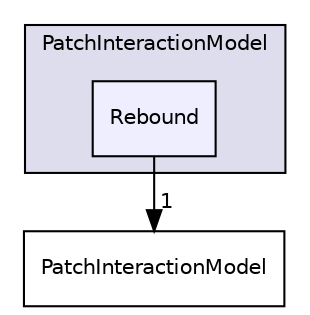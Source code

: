 digraph "src/lagrangian/intermediate/submodels/Kinematic/PatchInteractionModel/Rebound" {
  bgcolor=transparent;
  compound=true
  node [ fontsize="10", fontname="Helvetica"];
  edge [ labelfontsize="10", labelfontname="Helvetica"];
  subgraph clusterdir_cf43f87a8139bd03a012339b0f68c2d8 {
    graph [ bgcolor="#ddddee", pencolor="black", label="PatchInteractionModel" fontname="Helvetica", fontsize="10", URL="dir_cf43f87a8139bd03a012339b0f68c2d8.html"]
  dir_af6f25dd17f1e434d49b52a581c1b215 [shape=box, label="Rebound", style="filled", fillcolor="#eeeeff", pencolor="black", URL="dir_af6f25dd17f1e434d49b52a581c1b215.html"];
  }
  dir_fbe14706e92980c2567ab36ee0a0e449 [shape=box label="PatchInteractionModel" URL="dir_fbe14706e92980c2567ab36ee0a0e449.html"];
  dir_af6f25dd17f1e434d49b52a581c1b215->dir_fbe14706e92980c2567ab36ee0a0e449 [headlabel="1", labeldistance=1.5 headhref="dir_001560_001559.html"];
}
